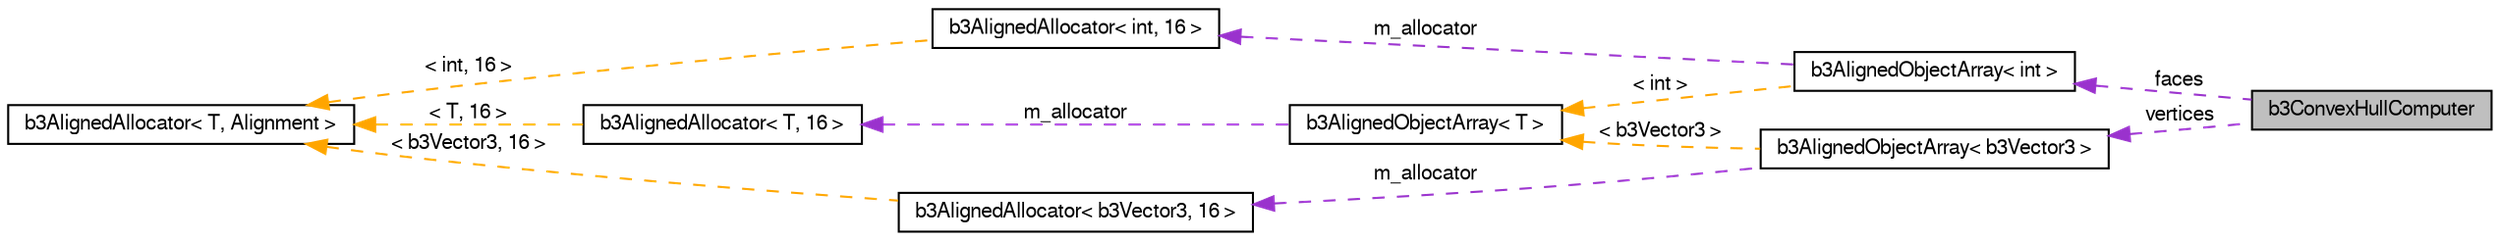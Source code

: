 digraph G
{
  bgcolor="transparent";
  edge [fontname="FreeSans",fontsize=10,labelfontname="FreeSans",labelfontsize=10];
  node [fontname="FreeSans",fontsize=10,shape=record];
  rankdir=LR;
  Node1 [label="b3ConvexHullComputer",height=0.2,width=0.4,color="black", fillcolor="grey75", style="filled" fontcolor="black"];
  Node2 -> Node1 [dir=back,color="darkorchid3",fontsize=10,style="dashed",label="faces"];
  Node2 [label="b3AlignedObjectArray\< int \>",height=0.2,width=0.4,color="black",URL="$classb3_aligned_object_array.html"];
  Node3 -> Node2 [dir=back,color="darkorchid3",fontsize=10,style="dashed",label="m_allocator"];
  Node3 [label="b3AlignedAllocator\< int, 16 \>",height=0.2,width=0.4,color="black",URL="$classb3_aligned_allocator.html"];
  Node4 -> Node3 [dir=back,color="orange",fontsize=10,style="dashed",label="\< int, 16 \>"];
  Node4 [label="b3AlignedAllocator\< T, Alignment \>",height=0.2,width=0.4,color="black",URL="$classb3_aligned_allocator.html"];
  Node5 -> Node2 [dir=back,color="orange",fontsize=10,style="dashed",label="\< int \>"];
  Node5 [label="b3AlignedObjectArray\< T \>",height=0.2,width=0.4,color="black",URL="$classb3_aligned_object_array.html"];
  Node6 -> Node5 [dir=back,color="darkorchid3",fontsize=10,style="dashed",label="m_allocator"];
  Node6 [label="b3AlignedAllocator\< T, 16 \>",height=0.2,width=0.4,color="black",URL="$classb3_aligned_allocator.html"];
  Node4 -> Node6 [dir=back,color="orange",fontsize=10,style="dashed",label="\< T, 16 \>"];
  Node7 -> Node1 [dir=back,color="darkorchid3",fontsize=10,style="dashed",label="vertices"];
  Node7 [label="b3AlignedObjectArray\< b3Vector3 \>",height=0.2,width=0.4,color="black",URL="$classb3_aligned_object_array.html"];
  Node8 -> Node7 [dir=back,color="darkorchid3",fontsize=10,style="dashed",label="m_allocator"];
  Node8 [label="b3AlignedAllocator\< b3Vector3, 16 \>",height=0.2,width=0.4,color="black",URL="$classb3_aligned_allocator.html"];
  Node4 -> Node8 [dir=back,color="orange",fontsize=10,style="dashed",label="\< b3Vector3, 16 \>"];
  Node5 -> Node7 [dir=back,color="orange",fontsize=10,style="dashed",label="\< b3Vector3 \>"];
}
